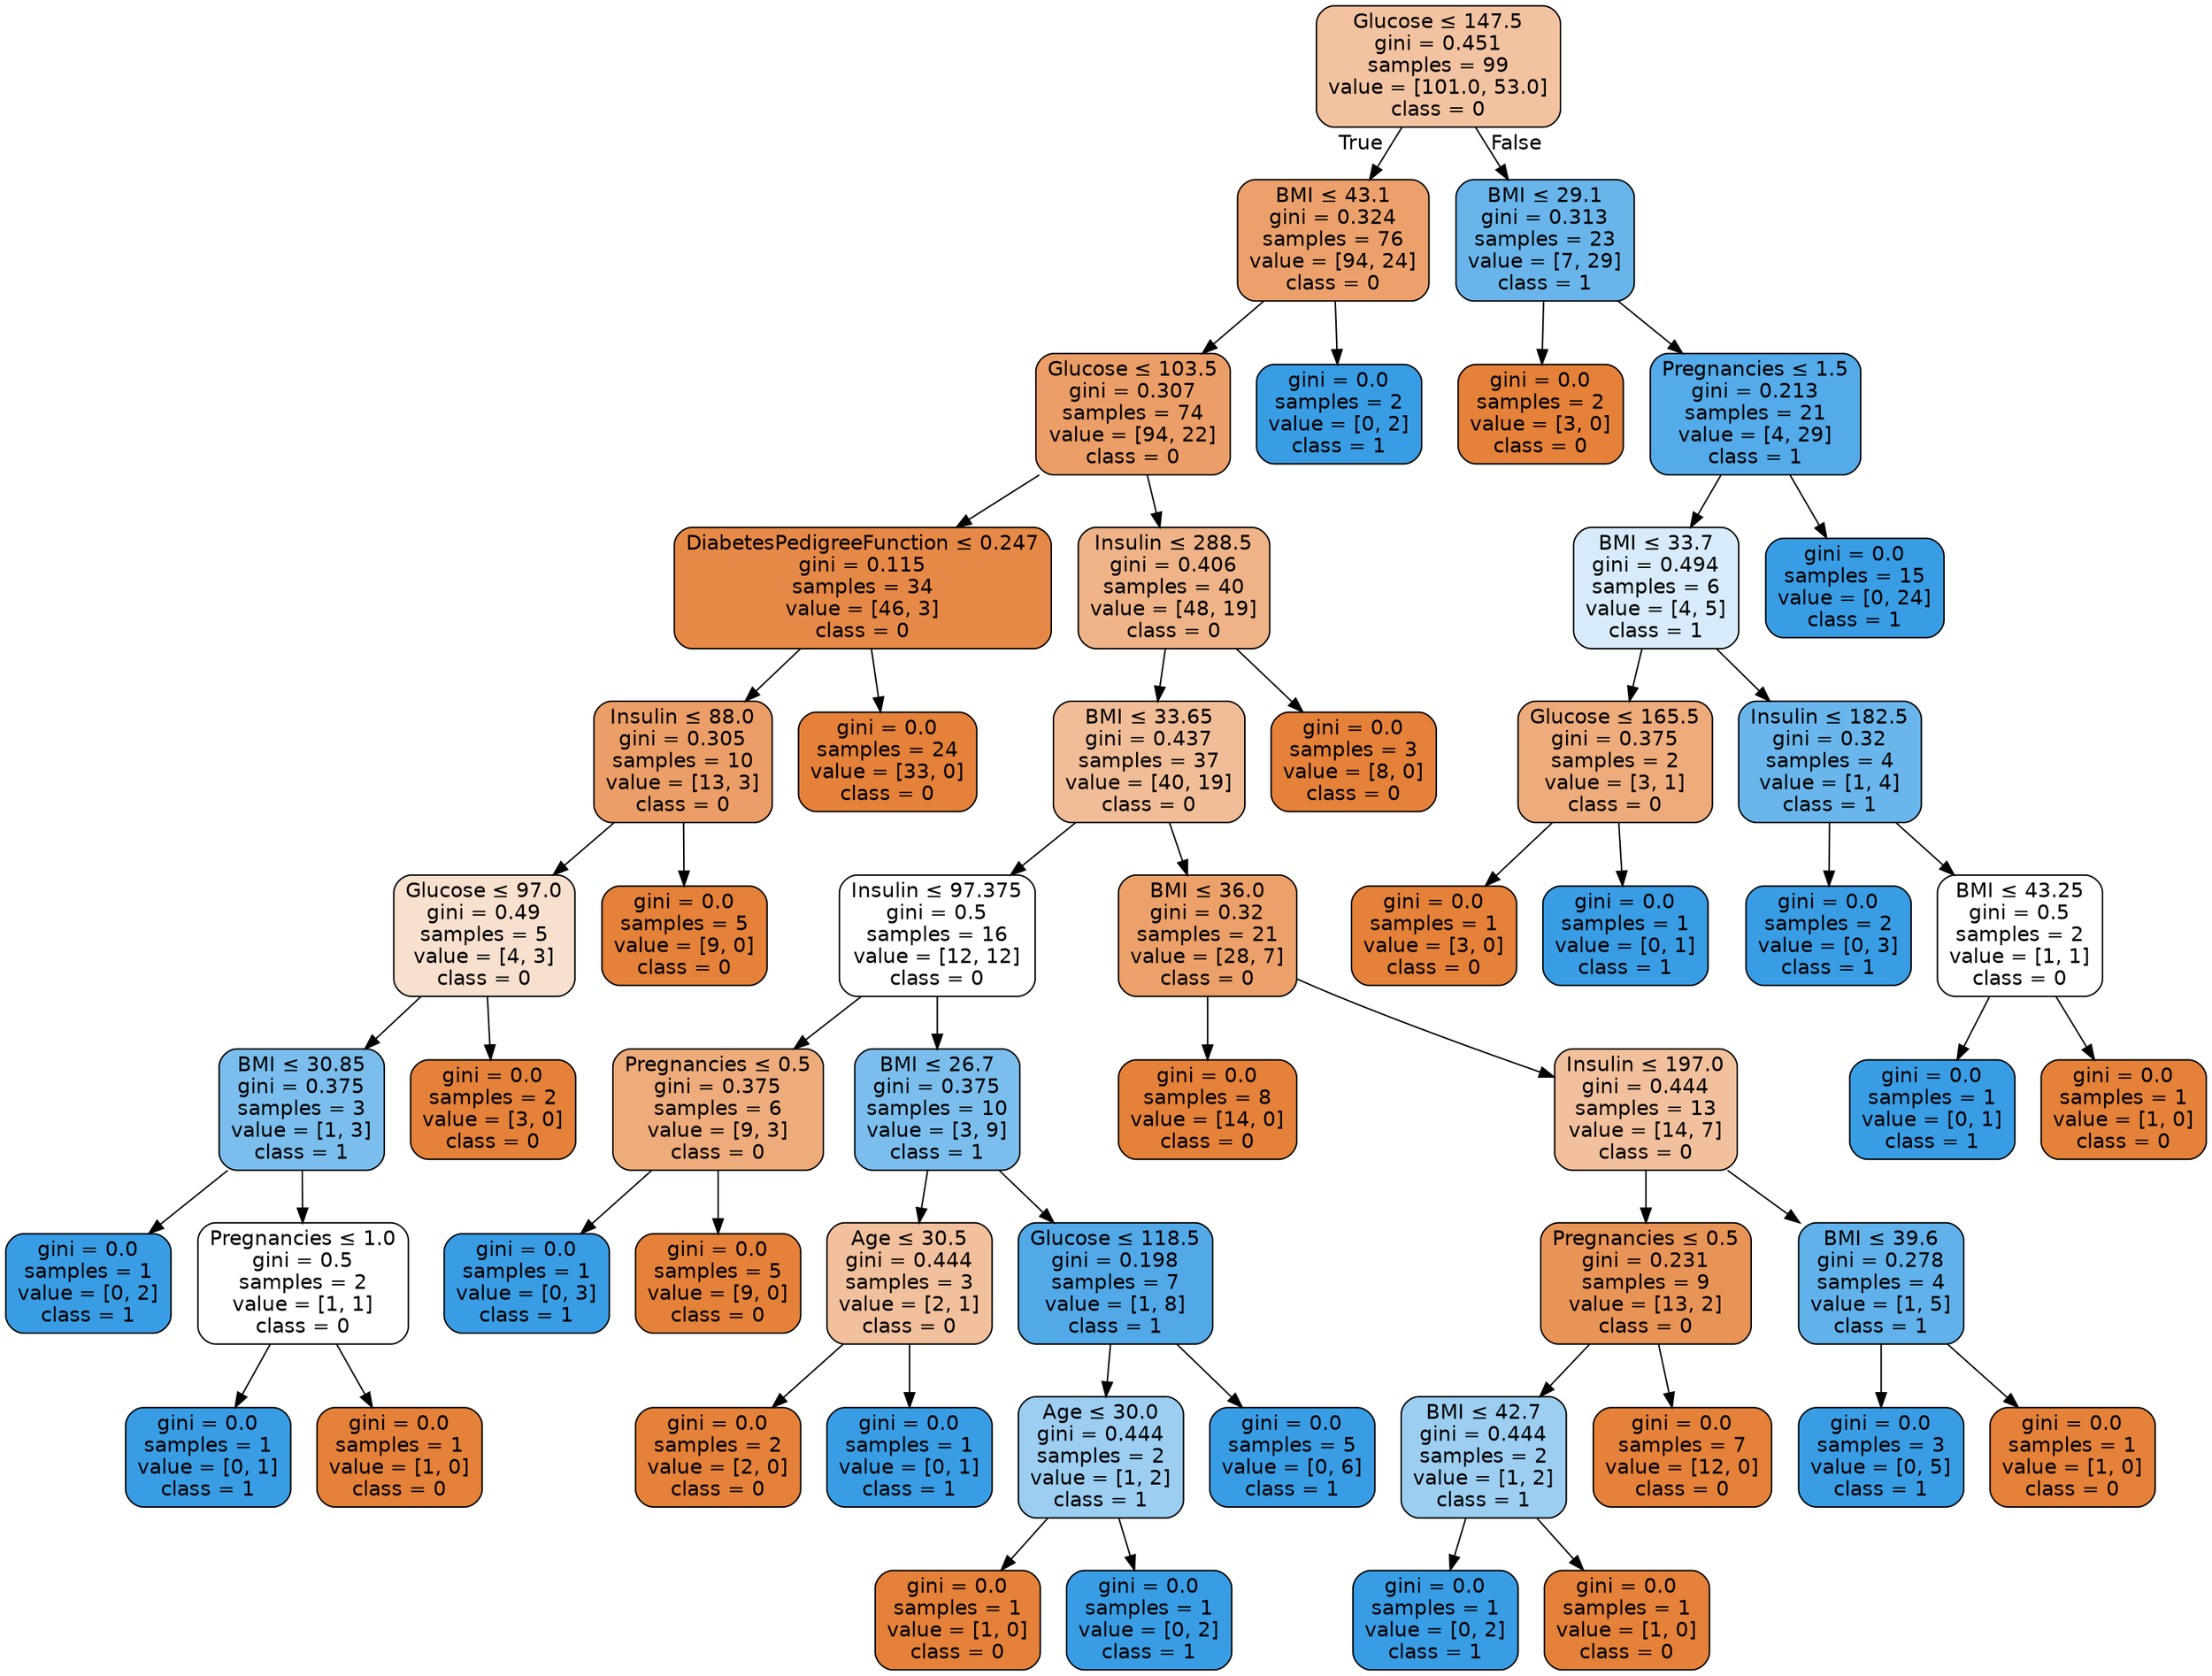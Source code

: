 digraph Tree {
node [shape=box, style="filled, rounded", color="black", fontname="helvetica"] ;
edge [fontname="helvetica"] ;
0 [label=<Glucose &le; 147.5<br/>gini = 0.451<br/>samples = 99<br/>value = [101.0, 53.0]<br/>class = 0>, fillcolor="#f3c3a1"] ;
1 [label=<BMI &le; 43.1<br/>gini = 0.324<br/>samples = 76<br/>value = [94, 24]<br/>class = 0>, fillcolor="#eca16c"] ;
0 -> 1 [labeldistance=2.5, labelangle=45, headlabel="True"] ;
2 [label=<Glucose &le; 103.5<br/>gini = 0.307<br/>samples = 74<br/>value = [94, 22]<br/>class = 0>, fillcolor="#eb9e67"] ;
1 -> 2 ;
3 [label=<DiabetesPedigreeFunction &le; 0.247<br/>gini = 0.115<br/>samples = 34<br/>value = [46, 3]<br/>class = 0>, fillcolor="#e78946"] ;
2 -> 3 ;
4 [label=<Insulin &le; 88.0<br/>gini = 0.305<br/>samples = 10<br/>value = [13, 3]<br/>class = 0>, fillcolor="#eb9e67"] ;
3 -> 4 ;
5 [label=<Glucose &le; 97.0<br/>gini = 0.49<br/>samples = 5<br/>value = [4, 3]<br/>class = 0>, fillcolor="#f8e0ce"] ;
4 -> 5 ;
6 [label=<BMI &le; 30.85<br/>gini = 0.375<br/>samples = 3<br/>value = [1, 3]<br/>class = 1>, fillcolor="#7bbeee"] ;
5 -> 6 ;
7 [label=<gini = 0.0<br/>samples = 1<br/>value = [0, 2]<br/>class = 1>, fillcolor="#399de5"] ;
6 -> 7 ;
8 [label=<Pregnancies &le; 1.0<br/>gini = 0.5<br/>samples = 2<br/>value = [1, 1]<br/>class = 0>, fillcolor="#ffffff"] ;
6 -> 8 ;
9 [label=<gini = 0.0<br/>samples = 1<br/>value = [0, 1]<br/>class = 1>, fillcolor="#399de5"] ;
8 -> 9 ;
10 [label=<gini = 0.0<br/>samples = 1<br/>value = [1, 0]<br/>class = 0>, fillcolor="#e58139"] ;
8 -> 10 ;
11 [label=<gini = 0.0<br/>samples = 2<br/>value = [3, 0]<br/>class = 0>, fillcolor="#e58139"] ;
5 -> 11 ;
12 [label=<gini = 0.0<br/>samples = 5<br/>value = [9, 0]<br/>class = 0>, fillcolor="#e58139"] ;
4 -> 12 ;
13 [label=<gini = 0.0<br/>samples = 24<br/>value = [33, 0]<br/>class = 0>, fillcolor="#e58139"] ;
3 -> 13 ;
14 [label=<Insulin &le; 288.5<br/>gini = 0.406<br/>samples = 40<br/>value = [48, 19]<br/>class = 0>, fillcolor="#efb387"] ;
2 -> 14 ;
15 [label=<BMI &le; 33.65<br/>gini = 0.437<br/>samples = 37<br/>value = [40, 19]<br/>class = 0>, fillcolor="#f1bd97"] ;
14 -> 15 ;
16 [label=<Insulin &le; 97.375<br/>gini = 0.5<br/>samples = 16<br/>value = [12, 12]<br/>class = 0>, fillcolor="#ffffff"] ;
15 -> 16 ;
17 [label=<Pregnancies &le; 0.5<br/>gini = 0.375<br/>samples = 6<br/>value = [9, 3]<br/>class = 0>, fillcolor="#eeab7b"] ;
16 -> 17 ;
18 [label=<gini = 0.0<br/>samples = 1<br/>value = [0, 3]<br/>class = 1>, fillcolor="#399de5"] ;
17 -> 18 ;
19 [label=<gini = 0.0<br/>samples = 5<br/>value = [9, 0]<br/>class = 0>, fillcolor="#e58139"] ;
17 -> 19 ;
20 [label=<BMI &le; 26.7<br/>gini = 0.375<br/>samples = 10<br/>value = [3, 9]<br/>class = 1>, fillcolor="#7bbeee"] ;
16 -> 20 ;
21 [label=<Age &le; 30.5<br/>gini = 0.444<br/>samples = 3<br/>value = [2, 1]<br/>class = 0>, fillcolor="#f2c09c"] ;
20 -> 21 ;
22 [label=<gini = 0.0<br/>samples = 2<br/>value = [2, 0]<br/>class = 0>, fillcolor="#e58139"] ;
21 -> 22 ;
23 [label=<gini = 0.0<br/>samples = 1<br/>value = [0, 1]<br/>class = 1>, fillcolor="#399de5"] ;
21 -> 23 ;
24 [label=<Glucose &le; 118.5<br/>gini = 0.198<br/>samples = 7<br/>value = [1, 8]<br/>class = 1>, fillcolor="#52a9e8"] ;
20 -> 24 ;
25 [label=<Age &le; 30.0<br/>gini = 0.444<br/>samples = 2<br/>value = [1, 2]<br/>class = 1>, fillcolor="#9ccef2"] ;
24 -> 25 ;
26 [label=<gini = 0.0<br/>samples = 1<br/>value = [1, 0]<br/>class = 0>, fillcolor="#e58139"] ;
25 -> 26 ;
27 [label=<gini = 0.0<br/>samples = 1<br/>value = [0, 2]<br/>class = 1>, fillcolor="#399de5"] ;
25 -> 27 ;
28 [label=<gini = 0.0<br/>samples = 5<br/>value = [0, 6]<br/>class = 1>, fillcolor="#399de5"] ;
24 -> 28 ;
29 [label=<BMI &le; 36.0<br/>gini = 0.32<br/>samples = 21<br/>value = [28, 7]<br/>class = 0>, fillcolor="#eca06a"] ;
15 -> 29 ;
30 [label=<gini = 0.0<br/>samples = 8<br/>value = [14, 0]<br/>class = 0>, fillcolor="#e58139"] ;
29 -> 30 ;
31 [label=<Insulin &le; 197.0<br/>gini = 0.444<br/>samples = 13<br/>value = [14, 7]<br/>class = 0>, fillcolor="#f2c09c"] ;
29 -> 31 ;
32 [label=<Pregnancies &le; 0.5<br/>gini = 0.231<br/>samples = 9<br/>value = [13, 2]<br/>class = 0>, fillcolor="#e99457"] ;
31 -> 32 ;
33 [label=<BMI &le; 42.7<br/>gini = 0.444<br/>samples = 2<br/>value = [1, 2]<br/>class = 1>, fillcolor="#9ccef2"] ;
32 -> 33 ;
34 [label=<gini = 0.0<br/>samples = 1<br/>value = [0, 2]<br/>class = 1>, fillcolor="#399de5"] ;
33 -> 34 ;
35 [label=<gini = 0.0<br/>samples = 1<br/>value = [1, 0]<br/>class = 0>, fillcolor="#e58139"] ;
33 -> 35 ;
36 [label=<gini = 0.0<br/>samples = 7<br/>value = [12, 0]<br/>class = 0>, fillcolor="#e58139"] ;
32 -> 36 ;
37 [label=<BMI &le; 39.6<br/>gini = 0.278<br/>samples = 4<br/>value = [1, 5]<br/>class = 1>, fillcolor="#61b1ea"] ;
31 -> 37 ;
38 [label=<gini = 0.0<br/>samples = 3<br/>value = [0, 5]<br/>class = 1>, fillcolor="#399de5"] ;
37 -> 38 ;
39 [label=<gini = 0.0<br/>samples = 1<br/>value = [1, 0]<br/>class = 0>, fillcolor="#e58139"] ;
37 -> 39 ;
40 [label=<gini = 0.0<br/>samples = 3<br/>value = [8, 0]<br/>class = 0>, fillcolor="#e58139"] ;
14 -> 40 ;
41 [label=<gini = 0.0<br/>samples = 2<br/>value = [0, 2]<br/>class = 1>, fillcolor="#399de5"] ;
1 -> 41 ;
42 [label=<BMI &le; 29.1<br/>gini = 0.313<br/>samples = 23<br/>value = [7, 29]<br/>class = 1>, fillcolor="#69b5eb"] ;
0 -> 42 [labeldistance=2.5, labelangle=-45, headlabel="False"] ;
43 [label=<gini = 0.0<br/>samples = 2<br/>value = [3, 0]<br/>class = 0>, fillcolor="#e58139"] ;
42 -> 43 ;
44 [label=<Pregnancies &le; 1.5<br/>gini = 0.213<br/>samples = 21<br/>value = [4, 29]<br/>class = 1>, fillcolor="#54abe9"] ;
42 -> 44 ;
45 [label=<BMI &le; 33.7<br/>gini = 0.494<br/>samples = 6<br/>value = [4, 5]<br/>class = 1>, fillcolor="#d7ebfa"] ;
44 -> 45 ;
46 [label=<Glucose &le; 165.5<br/>gini = 0.375<br/>samples = 2<br/>value = [3, 1]<br/>class = 0>, fillcolor="#eeab7b"] ;
45 -> 46 ;
47 [label=<gini = 0.0<br/>samples = 1<br/>value = [3, 0]<br/>class = 0>, fillcolor="#e58139"] ;
46 -> 47 ;
48 [label=<gini = 0.0<br/>samples = 1<br/>value = [0, 1]<br/>class = 1>, fillcolor="#399de5"] ;
46 -> 48 ;
49 [label=<Insulin &le; 182.5<br/>gini = 0.32<br/>samples = 4<br/>value = [1, 4]<br/>class = 1>, fillcolor="#6ab6ec"] ;
45 -> 49 ;
50 [label=<gini = 0.0<br/>samples = 2<br/>value = [0, 3]<br/>class = 1>, fillcolor="#399de5"] ;
49 -> 50 ;
51 [label=<BMI &le; 43.25<br/>gini = 0.5<br/>samples = 2<br/>value = [1, 1]<br/>class = 0>, fillcolor="#ffffff"] ;
49 -> 51 ;
52 [label=<gini = 0.0<br/>samples = 1<br/>value = [0, 1]<br/>class = 1>, fillcolor="#399de5"] ;
51 -> 52 ;
53 [label=<gini = 0.0<br/>samples = 1<br/>value = [1, 0]<br/>class = 0>, fillcolor="#e58139"] ;
51 -> 53 ;
54 [label=<gini = 0.0<br/>samples = 15<br/>value = [0, 24]<br/>class = 1>, fillcolor="#399de5"] ;
44 -> 54 ;
}